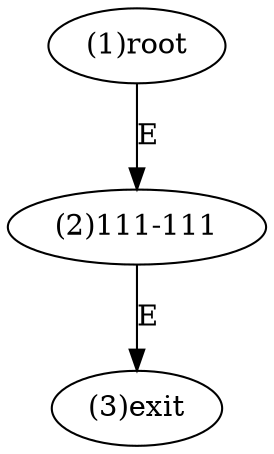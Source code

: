 digraph "" { 
1[ label="(1)root"];
2[ label="(2)111-111"];
3[ label="(3)exit"];
1->2[ label="E"];
2->3[ label="E"];
}